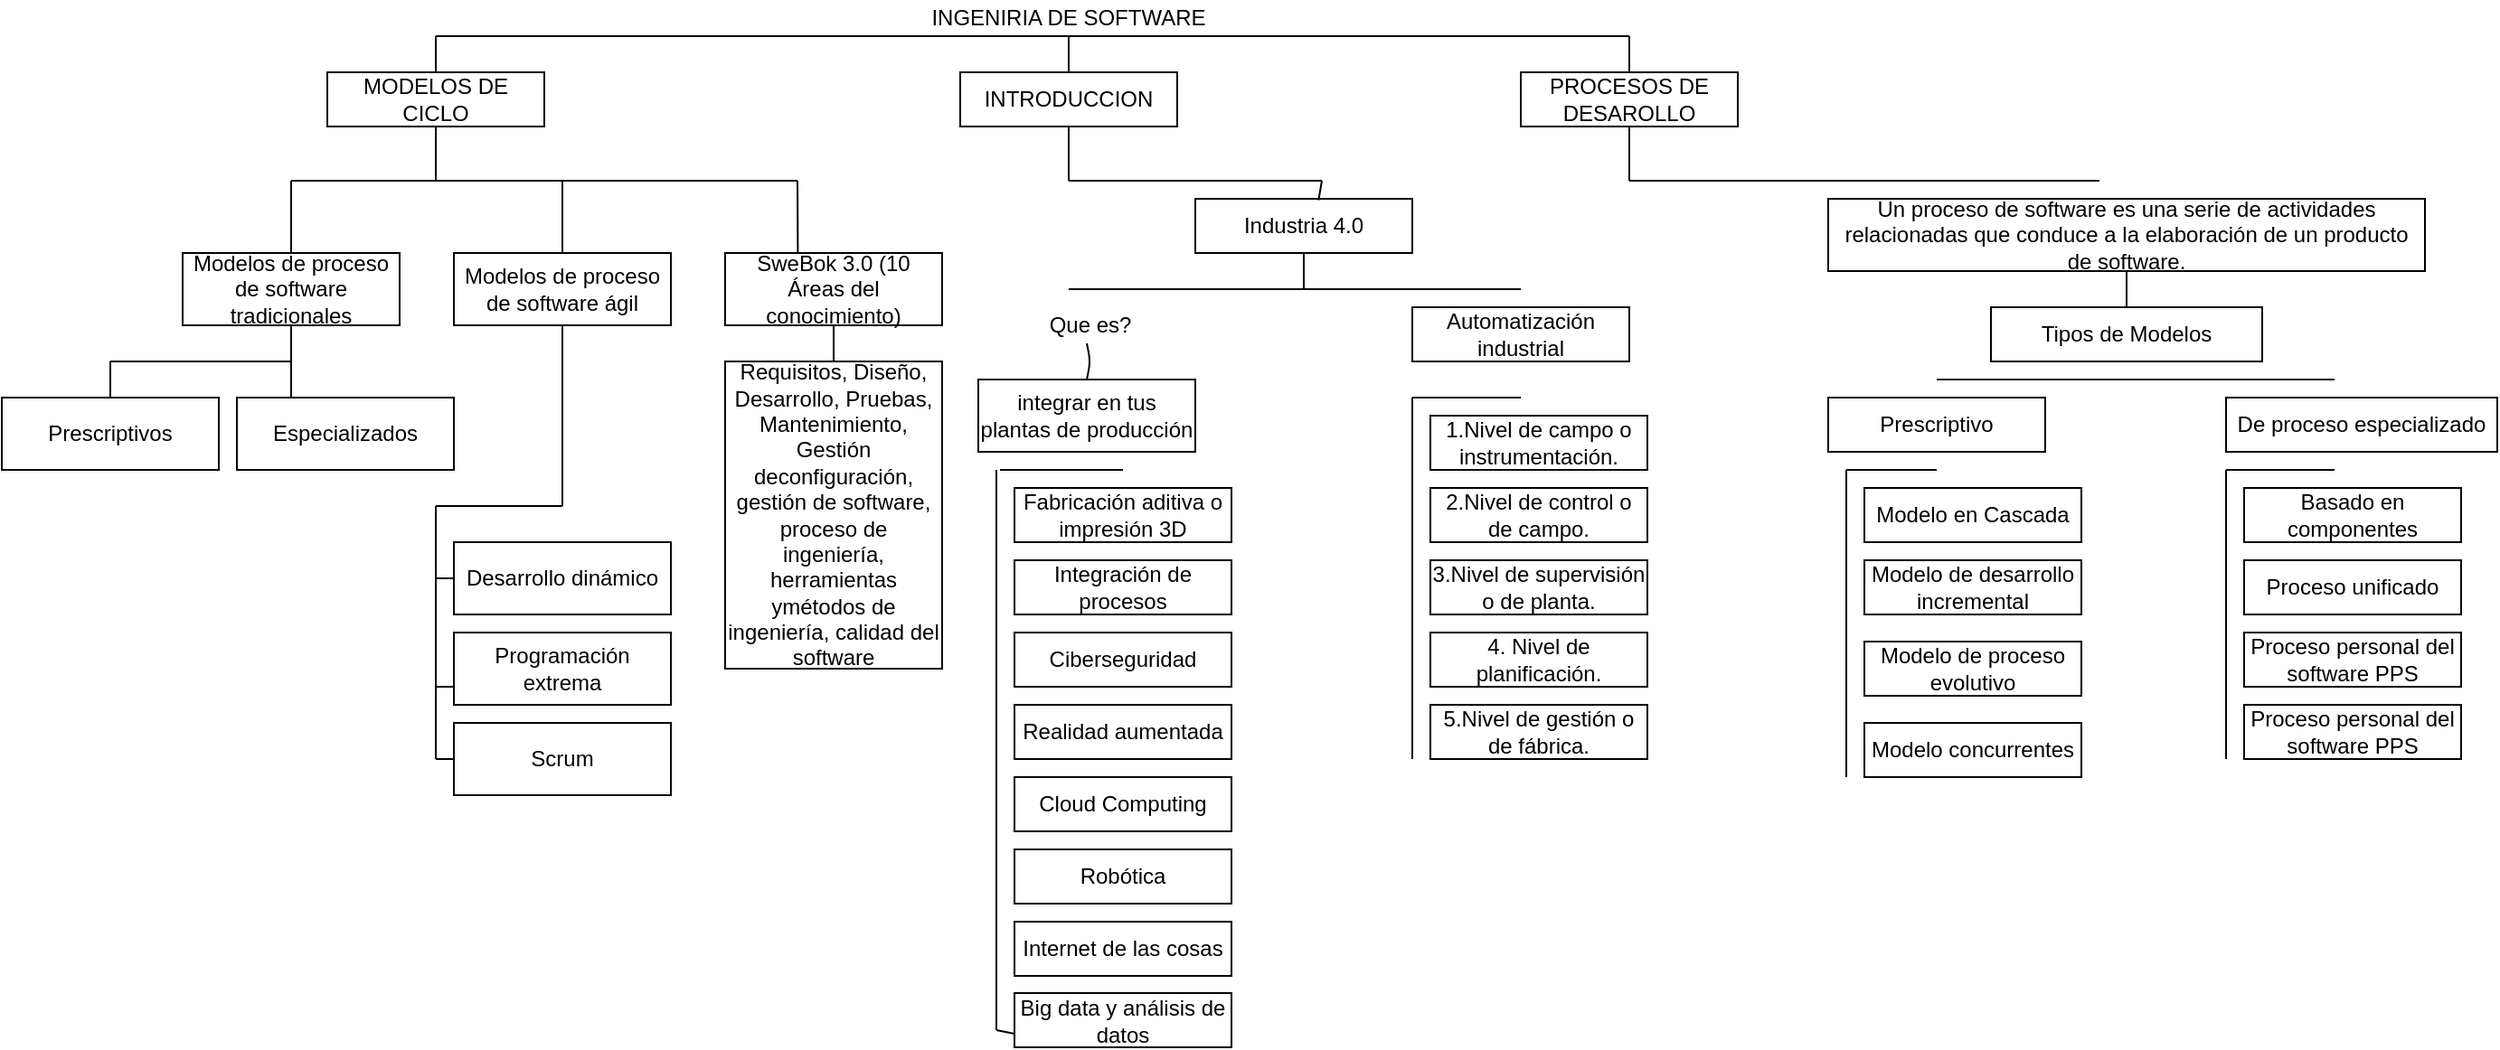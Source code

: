 <mxfile version="13.1.3">
    <diagram id="6hGFLwfOUW9BJ-s0fimq" name="Page-1">
        <mxGraphModel dx="1723" dy="577" grid="1" gridSize="10" guides="1" tooltips="1" connect="1" arrows="1" fold="1" page="1" pageScale="1" pageWidth="827" pageHeight="1169" math="0" shadow="0">
            <root>
                <mxCell id="0"/>
                <mxCell id="1" parent="0"/>
                <mxCell id="2" value="INGENIRIA DE SOFTWARE" style="text;html=1;strokeColor=none;fillColor=none;align=center;verticalAlign=middle;whiteSpace=wrap;rounded=0;" vertex="1" parent="1">
                    <mxGeometry x="320" y="20" width="220" height="20" as="geometry"/>
                </mxCell>
                <mxCell id="3" value="" style="endArrow=none;html=1;" edge="1" parent="1">
                    <mxGeometry width="50" height="50" relative="1" as="geometry">
                        <mxPoint x="80" y="40" as="sourcePoint"/>
                        <mxPoint x="740" y="40" as="targetPoint"/>
                        <Array as="points">
                            <mxPoint x="430" y="40"/>
                        </Array>
                    </mxGeometry>
                </mxCell>
                <mxCell id="4" value="" style="endArrow=none;html=1;" edge="1" parent="1">
                    <mxGeometry width="50" height="50" relative="1" as="geometry">
                        <mxPoint x="80" y="60" as="sourcePoint"/>
                        <mxPoint x="80" y="40" as="targetPoint"/>
                    </mxGeometry>
                </mxCell>
                <mxCell id="5" value="" style="endArrow=none;html=1;" edge="1" parent="1">
                    <mxGeometry width="50" height="50" relative="1" as="geometry">
                        <mxPoint x="740" y="60" as="sourcePoint"/>
                        <mxPoint x="740" y="40" as="targetPoint"/>
                    </mxGeometry>
                </mxCell>
                <mxCell id="6" value="" style="endArrow=none;html=1;" edge="1" parent="1">
                    <mxGeometry width="50" height="50" relative="1" as="geometry">
                        <mxPoint x="430" y="60" as="sourcePoint"/>
                        <mxPoint x="430" y="40" as="targetPoint"/>
                    </mxGeometry>
                </mxCell>
                <mxCell id="7" value="INTRODUCCION" style="rounded=0;whiteSpace=wrap;html=1;" vertex="1" parent="1">
                    <mxGeometry x="370" y="60" width="120" height="30" as="geometry"/>
                </mxCell>
                <mxCell id="8" value="MODELOS DE CICLO" style="rounded=0;whiteSpace=wrap;html=1;" vertex="1" parent="1">
                    <mxGeometry x="20" y="60" width="120" height="30" as="geometry"/>
                </mxCell>
                <mxCell id="9" value="PROCESOS DE DESAROLLO" style="rounded=0;whiteSpace=wrap;html=1;" vertex="1" parent="1">
                    <mxGeometry x="680" y="60" width="120" height="30" as="geometry"/>
                </mxCell>
                <mxCell id="10" value="" style="endArrow=none;html=1;" edge="1" parent="1">
                    <mxGeometry width="50" height="50" relative="1" as="geometry">
                        <mxPoint y="120" as="sourcePoint"/>
                        <mxPoint x="280" y="120" as="targetPoint"/>
                    </mxGeometry>
                </mxCell>
                <mxCell id="11" value="" style="endArrow=none;html=1;" edge="1" parent="1">
                    <mxGeometry width="50" height="50" relative="1" as="geometry">
                        <mxPoint y="160" as="sourcePoint"/>
                        <mxPoint y="120" as="targetPoint"/>
                    </mxGeometry>
                </mxCell>
                <mxCell id="12" value="Modelos de proceso de software tradicionales" style="rounded=0;whiteSpace=wrap;html=1;" vertex="1" parent="1">
                    <mxGeometry x="-60" y="160" width="120" height="40" as="geometry"/>
                </mxCell>
                <mxCell id="13" value="Modelos de proceso de software ágil" style="rounded=0;whiteSpace=wrap;html=1;" vertex="1" parent="1">
                    <mxGeometry x="90" y="160" width="120" height="40" as="geometry"/>
                </mxCell>
                <mxCell id="14" value="SweBok 3.0 (10 Áreas del conocimiento)" style="rounded=0;whiteSpace=wrap;html=1;" vertex="1" parent="1">
                    <mxGeometry x="240" y="160" width="120" height="40" as="geometry"/>
                </mxCell>
                <mxCell id="15" value="" style="endArrow=none;html=1;exitX=0.335;exitY=-0.01;exitDx=0;exitDy=0;exitPerimeter=0;" edge="1" parent="1" source="14">
                    <mxGeometry width="50" height="50" relative="1" as="geometry">
                        <mxPoint x="280" y="150" as="sourcePoint"/>
                        <mxPoint x="280" y="120" as="targetPoint"/>
                    </mxGeometry>
                </mxCell>
                <mxCell id="16" value="" style="endArrow=none;html=1;exitX=0.5;exitY=0;exitDx=0;exitDy=0;" edge="1" parent="1" source="13">
                    <mxGeometry width="50" height="50" relative="1" as="geometry">
                        <mxPoint x="150" y="320" as="sourcePoint"/>
                        <mxPoint x="150" y="120" as="targetPoint"/>
                    </mxGeometry>
                </mxCell>
                <mxCell id="17" value="" style="endArrow=none;html=1;entryX=0.5;entryY=1;entryDx=0;entryDy=0;exitX=0.25;exitY=0;exitDx=0;exitDy=0;" edge="1" parent="1" source="21" target="12">
                    <mxGeometry width="50" height="50" relative="1" as="geometry">
                        <mxPoint y="220" as="sourcePoint"/>
                        <mxPoint x="200" y="270" as="targetPoint"/>
                    </mxGeometry>
                </mxCell>
                <mxCell id="18" value="" style="endArrow=none;html=1;" edge="1" parent="1">
                    <mxGeometry width="50" height="50" relative="1" as="geometry">
                        <mxPoint x="-100" y="220" as="sourcePoint"/>
                        <mxPoint y="220" as="targetPoint"/>
                    </mxGeometry>
                </mxCell>
                <mxCell id="20" value="Prescriptivos" style="rounded=0;whiteSpace=wrap;html=1;" vertex="1" parent="1">
                    <mxGeometry x="-160" y="240" width="120" height="40" as="geometry"/>
                </mxCell>
                <mxCell id="21" value="Especializados" style="rounded=0;whiteSpace=wrap;html=1;" vertex="1" parent="1">
                    <mxGeometry x="-30" y="240" width="120" height="40" as="geometry"/>
                </mxCell>
                <mxCell id="22" value="" style="endArrow=none;html=1;" edge="1" parent="1" source="20">
                    <mxGeometry width="50" height="50" relative="1" as="geometry">
                        <mxPoint x="150" y="320" as="sourcePoint"/>
                        <mxPoint x="-100" y="220" as="targetPoint"/>
                    </mxGeometry>
                </mxCell>
                <mxCell id="24" value="" style="endArrow=none;html=1;entryX=0.5;entryY=1;entryDx=0;entryDy=0;" edge="1" parent="1" target="13">
                    <mxGeometry width="50" height="50" relative="1" as="geometry">
                        <mxPoint x="150" y="300" as="sourcePoint"/>
                        <mxPoint x="200" y="270" as="targetPoint"/>
                    </mxGeometry>
                </mxCell>
                <mxCell id="25" value="" style="endArrow=none;html=1;" edge="1" parent="1">
                    <mxGeometry width="50" height="50" relative="1" as="geometry">
                        <mxPoint x="80" y="300" as="sourcePoint"/>
                        <mxPoint x="150" y="300" as="targetPoint"/>
                    </mxGeometry>
                </mxCell>
                <mxCell id="26" value="Desarrollo dinámico" style="rounded=0;whiteSpace=wrap;html=1;" vertex="1" parent="1">
                    <mxGeometry x="90" y="320" width="120" height="40" as="geometry"/>
                </mxCell>
                <mxCell id="27" value="Programación extrema" style="rounded=0;whiteSpace=wrap;html=1;" vertex="1" parent="1">
                    <mxGeometry x="90" y="370" width="120" height="40" as="geometry"/>
                </mxCell>
                <mxCell id="28" value="" style="endArrow=none;html=1;" edge="1" parent="1">
                    <mxGeometry width="50" height="50" relative="1" as="geometry">
                        <mxPoint x="80" y="440" as="sourcePoint"/>
                        <mxPoint x="80" y="300" as="targetPoint"/>
                    </mxGeometry>
                </mxCell>
                <mxCell id="29" value="Scrum" style="rounded=0;whiteSpace=wrap;html=1;" vertex="1" parent="1">
                    <mxGeometry x="90" y="420" width="120" height="40" as="geometry"/>
                </mxCell>
                <mxCell id="30" value="" style="endArrow=none;html=1;entryX=0;entryY=0.5;entryDx=0;entryDy=0;" edge="1" parent="1" target="26">
                    <mxGeometry width="50" height="50" relative="1" as="geometry">
                        <mxPoint x="80" y="340" as="sourcePoint"/>
                        <mxPoint x="200" y="270" as="targetPoint"/>
                    </mxGeometry>
                </mxCell>
                <mxCell id="31" value="" style="endArrow=none;html=1;entryX=0;entryY=0.75;entryDx=0;entryDy=0;" edge="1" parent="1" target="27">
                    <mxGeometry width="50" height="50" relative="1" as="geometry">
                        <mxPoint x="80" y="400" as="sourcePoint"/>
                        <mxPoint x="200" y="270" as="targetPoint"/>
                    </mxGeometry>
                </mxCell>
                <mxCell id="32" value="" style="endArrow=none;html=1;entryX=0;entryY=0.5;entryDx=0;entryDy=0;" edge="1" parent="1" target="29">
                    <mxGeometry width="50" height="50" relative="1" as="geometry">
                        <mxPoint x="80" y="440" as="sourcePoint"/>
                        <mxPoint x="200" y="270" as="targetPoint"/>
                    </mxGeometry>
                </mxCell>
                <mxCell id="33" value="" style="endArrow=none;html=1;entryX=0.5;entryY=1;entryDx=0;entryDy=0;" edge="1" parent="1" target="14">
                    <mxGeometry width="50" height="50" relative="1" as="geometry">
                        <mxPoint x="300" y="220" as="sourcePoint"/>
                        <mxPoint x="200" y="270" as="targetPoint"/>
                    </mxGeometry>
                </mxCell>
                <mxCell id="34" value="Requisitos, Diseño, Desarrollo, Pruebas, Mantenimiento, Gestión deconfiguración, gestión de software, proceso de ingeniería, herramientas ymétodos de ingeniería, calidad del software" style="rounded=0;whiteSpace=wrap;html=1;" vertex="1" parent="1">
                    <mxGeometry x="240" y="220" width="120" height="170" as="geometry"/>
                </mxCell>
                <mxCell id="35" value="" style="endArrow=none;html=1;entryX=0.5;entryY=1;entryDx=0;entryDy=0;" edge="1" parent="1" target="7">
                    <mxGeometry width="50" height="50" relative="1" as="geometry">
                        <mxPoint x="430" y="120" as="sourcePoint"/>
                        <mxPoint x="370" y="270" as="targetPoint"/>
                    </mxGeometry>
                </mxCell>
                <mxCell id="36" value="" style="endArrow=none;html=1;" edge="1" parent="1">
                    <mxGeometry width="50" height="50" relative="1" as="geometry">
                        <mxPoint x="430" y="120" as="sourcePoint"/>
                        <mxPoint x="570" y="120" as="targetPoint"/>
                    </mxGeometry>
                </mxCell>
                <mxCell id="37" value="Industria 4.0" style="rounded=0;whiteSpace=wrap;html=1;" vertex="1" parent="1">
                    <mxGeometry x="500" y="130" width="120" height="30" as="geometry"/>
                </mxCell>
                <mxCell id="38" value="" style="endArrow=none;html=1;entryX=0.5;entryY=1;entryDx=0;entryDy=0;" edge="1" parent="1" target="8">
                    <mxGeometry width="50" height="50" relative="1" as="geometry">
                        <mxPoint x="80" y="120" as="sourcePoint"/>
                        <mxPoint x="260" y="170" as="targetPoint"/>
                    </mxGeometry>
                </mxCell>
                <mxCell id="39" value="" style="endArrow=none;html=1;exitX=0.568;exitY=0.027;exitDx=0;exitDy=0;exitPerimeter=0;" edge="1" parent="1" source="37">
                    <mxGeometry width="50" height="50" relative="1" as="geometry">
                        <mxPoint x="300" y="220" as="sourcePoint"/>
                        <mxPoint x="570" y="120" as="targetPoint"/>
                    </mxGeometry>
                </mxCell>
                <mxCell id="40" value="" style="endArrow=none;html=1;" edge="1" parent="1">
                    <mxGeometry width="50" height="50" relative="1" as="geometry">
                        <mxPoint x="430" y="180" as="sourcePoint"/>
                        <mxPoint x="680" y="180" as="targetPoint"/>
                    </mxGeometry>
                </mxCell>
                <mxCell id="41" value="" style="endArrow=none;html=1;entryX=0.5;entryY=1;entryDx=0;entryDy=0;" edge="1" parent="1" target="37">
                    <mxGeometry width="50" height="50" relative="1" as="geometry">
                        <mxPoint x="560" y="180" as="sourcePoint"/>
                        <mxPoint x="350" y="170" as="targetPoint"/>
                    </mxGeometry>
                </mxCell>
                <mxCell id="42" value="integrar en tus plantas de producción" style="rounded=0;whiteSpace=wrap;html=1;" vertex="1" parent="1">
                    <mxGeometry x="380" y="230" width="120" height="40" as="geometry"/>
                </mxCell>
                <mxCell id="44" value="Que es?" style="text;html=1;strokeColor=none;fillColor=none;align=center;verticalAlign=middle;whiteSpace=wrap;rounded=0;" vertex="1" parent="1">
                    <mxGeometry x="414" y="190" width="56" height="20" as="geometry"/>
                </mxCell>
                <mxCell id="45" value="" style="endArrow=none;html=1;exitX=0.5;exitY=0;exitDx=0;exitDy=0;" edge="1" parent="1" source="42">
                    <mxGeometry width="50" height="50" relative="1" as="geometry">
                        <mxPoint x="300" y="220" as="sourcePoint"/>
                        <mxPoint x="440" y="210" as="targetPoint"/>
                        <Array as="points">
                            <mxPoint x="442" y="220"/>
                        </Array>
                    </mxGeometry>
                </mxCell>
                <mxCell id="46" value="" style="endArrow=none;html=1;" edge="1" parent="1">
                    <mxGeometry width="50" height="50" relative="1" as="geometry">
                        <mxPoint x="392" y="280" as="sourcePoint"/>
                        <mxPoint x="460" y="280" as="targetPoint"/>
                    </mxGeometry>
                </mxCell>
                <mxCell id="48" value="Fabricación aditiva o impresión 3D" style="rounded=0;whiteSpace=wrap;html=1;" vertex="1" parent="1">
                    <mxGeometry x="400" y="290" width="120" height="30" as="geometry"/>
                </mxCell>
                <mxCell id="49" value="Integración de procesos" style="rounded=0;whiteSpace=wrap;html=1;" vertex="1" parent="1">
                    <mxGeometry x="400" y="330" width="120" height="30" as="geometry"/>
                </mxCell>
                <UserObject label="Ciberseguridad" id="51">
                    <mxCell style="rounded=0;whiteSpace=wrap;html=1;" vertex="1" parent="1">
                        <mxGeometry x="400" y="370" width="120" height="30" as="geometry"/>
                    </mxCell>
                </UserObject>
                <mxCell id="52" value="Realidad aumentada" style="rounded=0;whiteSpace=wrap;html=1;" vertex="1" parent="1">
                    <mxGeometry x="400" y="410" width="120" height="30" as="geometry"/>
                </mxCell>
                <mxCell id="53" value="Cloud Computing" style="rounded=0;whiteSpace=wrap;html=1;" vertex="1" parent="1">
                    <mxGeometry x="400" y="450" width="120" height="30" as="geometry"/>
                </mxCell>
                <mxCell id="55" value="Robótica" style="rounded=0;whiteSpace=wrap;html=1;" vertex="1" parent="1">
                    <mxGeometry x="400" y="490" width="120" height="30" as="geometry"/>
                </mxCell>
                <mxCell id="56" value="Internet de las cosas" style="rounded=0;whiteSpace=wrap;html=1;" vertex="1" parent="1">
                    <mxGeometry x="400" y="530" width="120" height="30" as="geometry"/>
                </mxCell>
                <mxCell id="57" value="" style="endArrow=none;html=1;" edge="1" parent="1">
                    <mxGeometry width="50" height="50" relative="1" as="geometry">
                        <mxPoint x="390" y="590" as="sourcePoint"/>
                        <mxPoint x="390" y="280" as="targetPoint"/>
                    </mxGeometry>
                </mxCell>
                <mxCell id="58" value="Big data y análisis de datos" style="rounded=0;whiteSpace=wrap;html=1;" vertex="1" parent="1">
                    <mxGeometry x="400" y="569.5" width="120" height="30" as="geometry"/>
                </mxCell>
                <mxCell id="59" value="" style="endArrow=none;html=1;entryX=0;entryY=0.75;entryDx=0;entryDy=0;" edge="1" parent="1" target="58">
                    <mxGeometry width="50" height="50" relative="1" as="geometry">
                        <mxPoint x="390" y="590" as="sourcePoint"/>
                        <mxPoint x="350" y="370" as="targetPoint"/>
                    </mxGeometry>
                </mxCell>
                <mxCell id="60" value="Automatización industrial" style="rounded=0;whiteSpace=wrap;html=1;" vertex="1" parent="1">
                    <mxGeometry x="620" y="190" width="120" height="30" as="geometry"/>
                </mxCell>
                <mxCell id="61" value="" style="endArrow=none;html=1;" edge="1" parent="1">
                    <mxGeometry width="50" height="50" relative="1" as="geometry">
                        <mxPoint x="620" y="240" as="sourcePoint"/>
                        <mxPoint x="680" y="240" as="targetPoint"/>
                    </mxGeometry>
                </mxCell>
                <mxCell id="62" value="" style="endArrow=none;html=1;" edge="1" parent="1">
                    <mxGeometry width="50" height="50" relative="1" as="geometry">
                        <mxPoint x="620" y="440" as="sourcePoint"/>
                        <mxPoint x="620" y="240" as="targetPoint"/>
                    </mxGeometry>
                </mxCell>
                <mxCell id="63" value="1.Nivel de campo o instrumentación." style="rounded=0;whiteSpace=wrap;html=1;" vertex="1" parent="1">
                    <mxGeometry x="630" y="250" width="120" height="30" as="geometry"/>
                </mxCell>
                <mxCell id="64" value="2.Nivel de control o de campo." style="rounded=0;whiteSpace=wrap;html=1;" vertex="1" parent="1">
                    <mxGeometry x="630" y="290" width="120" height="30" as="geometry"/>
                </mxCell>
                <mxCell id="65" value="3.Nivel de supervisión o de planta." style="rounded=0;whiteSpace=wrap;html=1;" vertex="1" parent="1">
                    <mxGeometry x="630" y="330" width="120" height="30" as="geometry"/>
                </mxCell>
                <mxCell id="66" value="4. Nivel de planificación." style="rounded=0;whiteSpace=wrap;html=1;" vertex="1" parent="1">
                    <mxGeometry x="630" y="370" width="120" height="30" as="geometry"/>
                </mxCell>
                <mxCell id="67" value="5.Nivel de gestión o de fábrica." style="rounded=0;whiteSpace=wrap;html=1;" vertex="1" parent="1">
                    <mxGeometry x="630" y="410" width="120" height="30" as="geometry"/>
                </mxCell>
                <mxCell id="68" value="" style="endArrow=none;html=1;entryX=0.5;entryY=1;entryDx=0;entryDy=0;" edge="1" parent="1" target="9">
                    <mxGeometry width="50" height="50" relative="1" as="geometry">
                        <mxPoint x="740" y="120" as="sourcePoint"/>
                        <mxPoint x="450" y="270" as="targetPoint"/>
                    </mxGeometry>
                </mxCell>
                <mxCell id="69" value="" style="endArrow=none;html=1;" edge="1" parent="1">
                    <mxGeometry width="50" height="50" relative="1" as="geometry">
                        <mxPoint x="740" y="120" as="sourcePoint"/>
                        <mxPoint x="1000" y="120" as="targetPoint"/>
                    </mxGeometry>
                </mxCell>
                <mxCell id="70" value="Un proceso de software es una serie de actividades relacionadas que conduce a la elaboración de un producto de software." style="rounded=0;whiteSpace=wrap;html=1;" vertex="1" parent="1">
                    <mxGeometry x="850" y="130" width="330" height="40" as="geometry"/>
                </mxCell>
                <mxCell id="71" value="" style="endArrow=none;html=1;entryX=0.5;entryY=1;entryDx=0;entryDy=0;" edge="1" parent="1" target="70">
                    <mxGeometry width="50" height="50" relative="1" as="geometry">
                        <mxPoint x="1015" y="190" as="sourcePoint"/>
                        <mxPoint x="830" y="270" as="targetPoint"/>
                    </mxGeometry>
                </mxCell>
                <mxCell id="72" value="Tipos de Modelos" style="rounded=0;whiteSpace=wrap;html=1;" vertex="1" parent="1">
                    <mxGeometry x="940" y="190" width="150" height="30" as="geometry"/>
                </mxCell>
                <mxCell id="74" value="" style="endArrow=none;html=1;" edge="1" parent="1">
                    <mxGeometry width="50" height="50" relative="1" as="geometry">
                        <mxPoint x="910" y="230" as="sourcePoint"/>
                        <mxPoint x="1130" y="230" as="targetPoint"/>
                    </mxGeometry>
                </mxCell>
                <mxCell id="78" value="Prescriptivo" style="rounded=0;whiteSpace=wrap;html=1;" vertex="1" parent="1">
                    <mxGeometry x="850" y="240" width="120" height="30" as="geometry"/>
                </mxCell>
                <mxCell id="79" value="De proceso especializado" style="rounded=0;whiteSpace=wrap;html=1;" vertex="1" parent="1">
                    <mxGeometry x="1070" y="240" width="150" height="30" as="geometry"/>
                </mxCell>
                <mxCell id="80" value="" style="endArrow=none;html=1;" edge="1" parent="1">
                    <mxGeometry width="50" height="50" relative="1" as="geometry">
                        <mxPoint x="860" y="280" as="sourcePoint"/>
                        <mxPoint x="910" y="280" as="targetPoint"/>
                    </mxGeometry>
                </mxCell>
                <mxCell id="81" value="" style="endArrow=none;html=1;" edge="1" parent="1">
                    <mxGeometry width="50" height="50" relative="1" as="geometry">
                        <mxPoint x="860" y="450" as="sourcePoint"/>
                        <mxPoint x="860" y="280" as="targetPoint"/>
                    </mxGeometry>
                </mxCell>
                <mxCell id="82" value="Modelo en Cascada" style="rounded=0;whiteSpace=wrap;html=1;" vertex="1" parent="1">
                    <mxGeometry x="870" y="290" width="120" height="30" as="geometry"/>
                </mxCell>
                <mxCell id="83" value="Modelo de desarrollo incremental" style="rounded=0;whiteSpace=wrap;html=1;" vertex="1" parent="1">
                    <mxGeometry x="870" y="330" width="120" height="30" as="geometry"/>
                </mxCell>
                <mxCell id="84" value="Modelo de proceso evolutivo" style="rounded=0;whiteSpace=wrap;html=1;" vertex="1" parent="1">
                    <mxGeometry x="870" y="375" width="120" height="30" as="geometry"/>
                </mxCell>
                <mxCell id="85" value="Modelo concurrentes" style="rounded=0;whiteSpace=wrap;html=1;" vertex="1" parent="1">
                    <mxGeometry x="870" y="420" width="120" height="30" as="geometry"/>
                </mxCell>
                <mxCell id="86" value="Basado en componentes" style="rounded=0;whiteSpace=wrap;html=1;" vertex="1" parent="1">
                    <mxGeometry x="1080" y="290" width="120" height="30" as="geometry"/>
                </mxCell>
                <mxCell id="87" value="Proceso unificado" style="rounded=0;whiteSpace=wrap;html=1;" vertex="1" parent="1">
                    <mxGeometry x="1080" y="330" width="120" height="30" as="geometry"/>
                </mxCell>
                <mxCell id="88" value="Proceso personal del software PPS" style="rounded=0;whiteSpace=wrap;html=1;" vertex="1" parent="1">
                    <mxGeometry x="1080" y="370" width="120" height="30" as="geometry"/>
                </mxCell>
                <mxCell id="89" value="Proceso personal del software PPS" style="rounded=0;whiteSpace=wrap;html=1;" vertex="1" parent="1">
                    <mxGeometry x="1080" y="410" width="120" height="30" as="geometry"/>
                </mxCell>
                <mxCell id="90" value="" style="endArrow=none;html=1;" edge="1" parent="1">
                    <mxGeometry width="50" height="50" relative="1" as="geometry">
                        <mxPoint x="1070" y="280" as="sourcePoint"/>
                        <mxPoint x="1130" y="280" as="targetPoint"/>
                    </mxGeometry>
                </mxCell>
                <mxCell id="91" value="" style="endArrow=none;html=1;" edge="1" parent="1">
                    <mxGeometry width="50" height="50" relative="1" as="geometry">
                        <mxPoint x="1070" y="440" as="sourcePoint"/>
                        <mxPoint x="1070" y="280" as="targetPoint"/>
                    </mxGeometry>
                </mxCell>
                <mxCell id="93" style="edgeStyle=orthogonalEdgeStyle;rounded=0;orthogonalLoop=1;jettySize=auto;html=1;exitX=0.5;exitY=1;exitDx=0;exitDy=0;" edge="1" parent="1" source="89" target="89">
                    <mxGeometry relative="1" as="geometry"/>
                </mxCell>
            </root>
        </mxGraphModel>
    </diagram>
</mxfile>